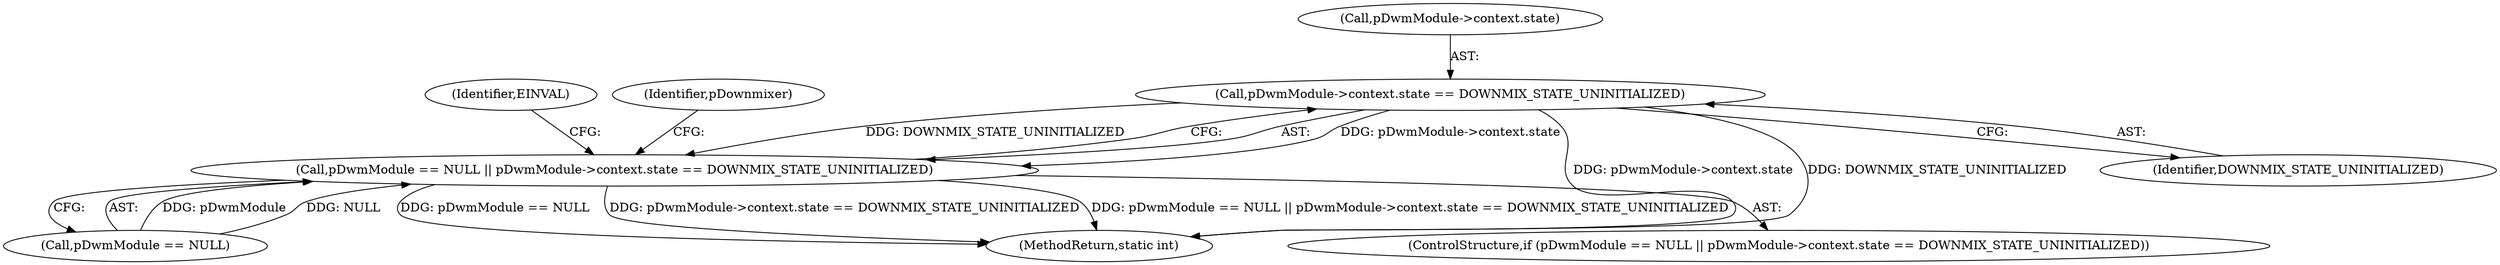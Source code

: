 digraph "0_Android_f490fc335772a9b14e78997486f4a572b0594c04@pointer" {
"1000120" [label="(Call,pDwmModule->context.state == DOWNMIX_STATE_UNINITIALIZED)"];
"1000116" [label="(Call,pDwmModule == NULL || pDwmModule->context.state == DOWNMIX_STATE_UNINITIALIZED)"];
"1000126" [label="(Identifier,DOWNMIX_STATE_UNINITIALIZED)"];
"1000117" [label="(Call,pDwmModule == NULL)"];
"1000130" [label="(Identifier,EINVAL)"];
"1000116" [label="(Call,pDwmModule == NULL || pDwmModule->context.state == DOWNMIX_STATE_UNINITIALIZED)"];
"1000120" [label="(Call,pDwmModule->context.state == DOWNMIX_STATE_UNINITIALIZED)"];
"1000132" [label="(Identifier,pDownmixer)"];
"1000121" [label="(Call,pDwmModule->context.state)"];
"1000585" [label="(MethodReturn,static int)"];
"1000115" [label="(ControlStructure,if (pDwmModule == NULL || pDwmModule->context.state == DOWNMIX_STATE_UNINITIALIZED))"];
"1000120" -> "1000116"  [label="AST: "];
"1000120" -> "1000126"  [label="CFG: "];
"1000121" -> "1000120"  [label="AST: "];
"1000126" -> "1000120"  [label="AST: "];
"1000116" -> "1000120"  [label="CFG: "];
"1000120" -> "1000585"  [label="DDG: DOWNMIX_STATE_UNINITIALIZED"];
"1000120" -> "1000585"  [label="DDG: pDwmModule->context.state"];
"1000120" -> "1000116"  [label="DDG: pDwmModule->context.state"];
"1000120" -> "1000116"  [label="DDG: DOWNMIX_STATE_UNINITIALIZED"];
"1000116" -> "1000115"  [label="AST: "];
"1000116" -> "1000117"  [label="CFG: "];
"1000117" -> "1000116"  [label="AST: "];
"1000130" -> "1000116"  [label="CFG: "];
"1000132" -> "1000116"  [label="CFG: "];
"1000116" -> "1000585"  [label="DDG: pDwmModule == NULL"];
"1000116" -> "1000585"  [label="DDG: pDwmModule->context.state == DOWNMIX_STATE_UNINITIALIZED"];
"1000116" -> "1000585"  [label="DDG: pDwmModule == NULL || pDwmModule->context.state == DOWNMIX_STATE_UNINITIALIZED"];
"1000117" -> "1000116"  [label="DDG: pDwmModule"];
"1000117" -> "1000116"  [label="DDG: NULL"];
}
